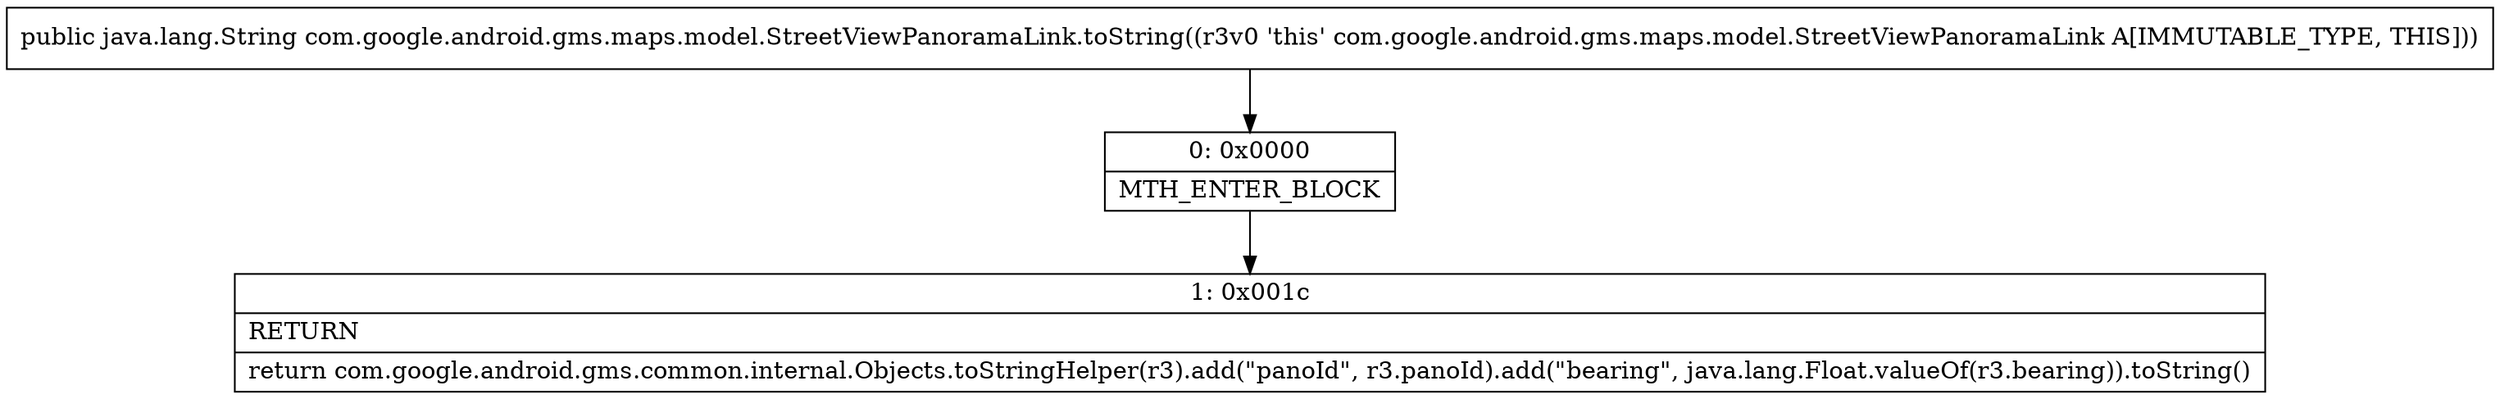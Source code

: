 digraph "CFG forcom.google.android.gms.maps.model.StreetViewPanoramaLink.toString()Ljava\/lang\/String;" {
Node_0 [shape=record,label="{0\:\ 0x0000|MTH_ENTER_BLOCK\l}"];
Node_1 [shape=record,label="{1\:\ 0x001c|RETURN\l|return com.google.android.gms.common.internal.Objects.toStringHelper(r3).add(\"panoId\", r3.panoId).add(\"bearing\", java.lang.Float.valueOf(r3.bearing)).toString()\l}"];
MethodNode[shape=record,label="{public java.lang.String com.google.android.gms.maps.model.StreetViewPanoramaLink.toString((r3v0 'this' com.google.android.gms.maps.model.StreetViewPanoramaLink A[IMMUTABLE_TYPE, THIS])) }"];
MethodNode -> Node_0;
Node_0 -> Node_1;
}

